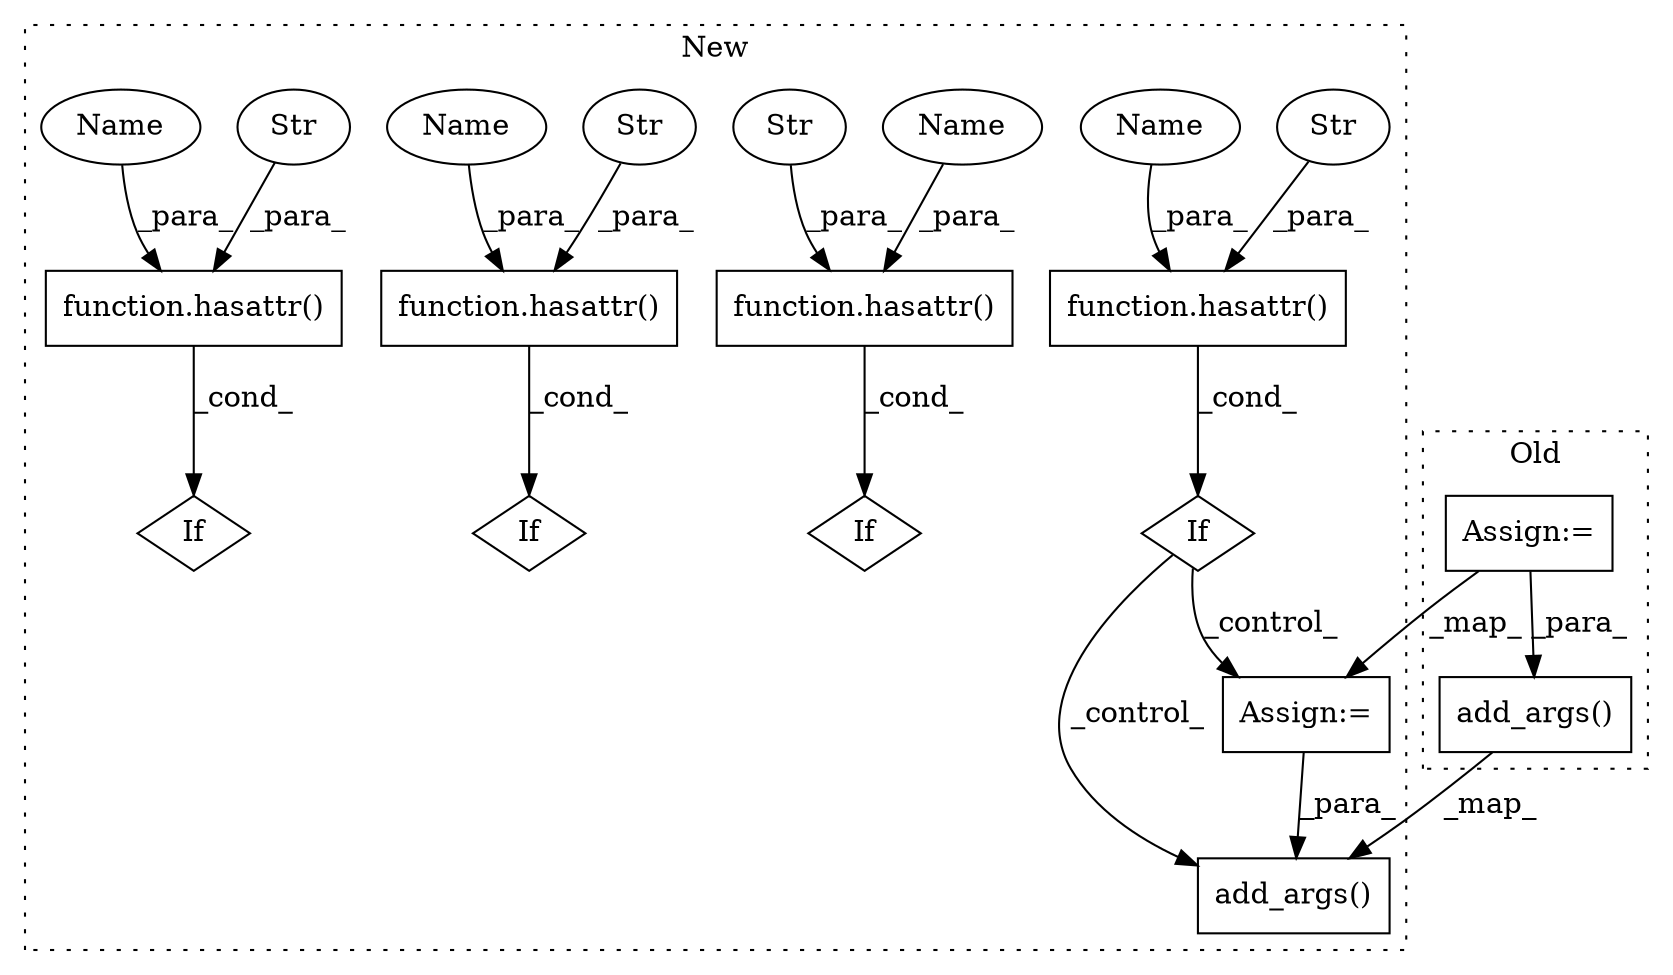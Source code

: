 digraph G {
subgraph cluster0 {
1 [label="add_args()" a="75" s="2283,2343" l="40,1" shape="box"];
16 [label="Assign:=" a="68" s="2032" l="3" shape="box"];
label = "Old";
style="dotted";
}
subgraph cluster1 {
2 [label="add_args()" a="75" s="2341,2401" l="40,1" shape="box"];
3 [label="If" a="96" s="2012" l="3" shape="diamond"];
4 [label="function.hasattr()" a="75" s="2015,2035" l="8,1" shape="box"];
5 [label="Str" a="66" s="2029" l="6" shape="ellipse"];
6 [label="function.hasattr()" a="75" s="2638,2666" l="8,1" shape="box"];
7 [label="If" a="96" s="2635" l="3" shape="diamond"];
8 [label="Str" a="66" s="2652" l="14" shape="ellipse"];
9 [label="function.hasattr()" a="75" s="2543,2568" l="8,1" shape="box"];
10 [label="If" a="96" s="2540" l="3" shape="diamond"];
11 [label="Str" a="66" s="2557" l="11" shape="ellipse"];
12 [label="function.hasattr()" a="75" s="2448,2473" l="8,1" shape="box"];
13 [label="If" a="96" s="2445" l="3" shape="diamond"];
14 [label="Str" a="66" s="2462" l="11" shape="ellipse"];
15 [label="Assign:=" a="68" s="2066" l="3" shape="box"];
17 [label="Name" a="87" s="2456" l="4" shape="ellipse"];
18 [label="Name" a="87" s="2023" l="4" shape="ellipse"];
19 [label="Name" a="87" s="2646" l="4" shape="ellipse"];
20 [label="Name" a="87" s="2551" l="4" shape="ellipse"];
label = "New";
style="dotted";
}
1 -> 2 [label="_map_"];
3 -> 15 [label="_control_"];
3 -> 2 [label="_control_"];
4 -> 3 [label="_cond_"];
5 -> 4 [label="_para_"];
6 -> 7 [label="_cond_"];
8 -> 6 [label="_para_"];
9 -> 10 [label="_cond_"];
11 -> 9 [label="_para_"];
12 -> 13 [label="_cond_"];
14 -> 12 [label="_para_"];
15 -> 2 [label="_para_"];
16 -> 1 [label="_para_"];
16 -> 15 [label="_map_"];
17 -> 12 [label="_para_"];
18 -> 4 [label="_para_"];
19 -> 6 [label="_para_"];
20 -> 9 [label="_para_"];
}